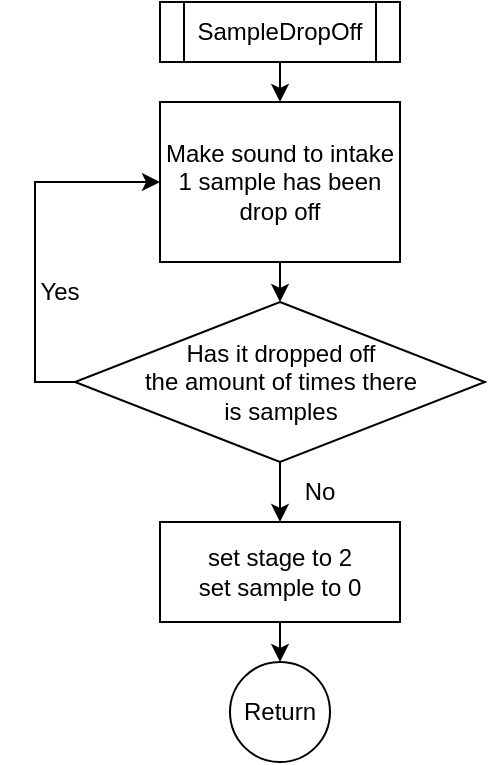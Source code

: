 <mxfile version="22.1.8" type="device">
  <diagram name="Page-1" id="WC3z1jcUyI-2D93L1_Cb">
    <mxGraphModel dx="564" dy="1338" grid="1" gridSize="10" guides="1" tooltips="1" connect="1" arrows="1" fold="1" page="1" pageScale="1" pageWidth="850" pageHeight="1100" math="0" shadow="0">
      <root>
        <mxCell id="0" />
        <mxCell id="1" parent="0" />
        <mxCell id="7PUeAql6gU7AQ2nw7Csy-5" style="edgeStyle=orthogonalEdgeStyle;rounded=0;orthogonalLoop=1;jettySize=auto;html=1;exitX=0.5;exitY=1;exitDx=0;exitDy=0;entryX=0.5;entryY=0;entryDx=0;entryDy=0;" edge="1" parent="1" source="7PUeAql6gU7AQ2nw7Csy-1" target="7PUeAql6gU7AQ2nw7Csy-4">
          <mxGeometry relative="1" as="geometry" />
        </mxCell>
        <mxCell id="7PUeAql6gU7AQ2nw7Csy-1" value="SampleDropOff" style="shape=process;whiteSpace=wrap;html=1;backgroundOutline=1;" vertex="1" parent="1">
          <mxGeometry x="210" y="110" width="120" height="30" as="geometry" />
        </mxCell>
        <mxCell id="7PUeAql6gU7AQ2nw7Csy-7" style="edgeStyle=orthogonalEdgeStyle;rounded=0;orthogonalLoop=1;jettySize=auto;html=1;exitX=0.5;exitY=1;exitDx=0;exitDy=0;entryX=0.5;entryY=0;entryDx=0;entryDy=0;" edge="1" parent="1" source="7PUeAql6gU7AQ2nw7Csy-4" target="7PUeAql6gU7AQ2nw7Csy-6">
          <mxGeometry relative="1" as="geometry" />
        </mxCell>
        <mxCell id="7PUeAql6gU7AQ2nw7Csy-4" value="Make sound to intake 1 sample has been drop off" style="rounded=0;whiteSpace=wrap;html=1;" vertex="1" parent="1">
          <mxGeometry x="210" y="160" width="120" height="80" as="geometry" />
        </mxCell>
        <mxCell id="7PUeAql6gU7AQ2nw7Csy-8" style="edgeStyle=orthogonalEdgeStyle;rounded=0;orthogonalLoop=1;jettySize=auto;html=1;exitX=0;exitY=0.5;exitDx=0;exitDy=0;entryX=0;entryY=0.5;entryDx=0;entryDy=0;" edge="1" parent="1" source="7PUeAql6gU7AQ2nw7Csy-6" target="7PUeAql6gU7AQ2nw7Csy-4">
          <mxGeometry relative="1" as="geometry" />
        </mxCell>
        <mxCell id="7PUeAql6gU7AQ2nw7Csy-11" style="edgeStyle=orthogonalEdgeStyle;rounded=0;orthogonalLoop=1;jettySize=auto;html=1;exitX=0.5;exitY=1;exitDx=0;exitDy=0;entryX=0.5;entryY=0;entryDx=0;entryDy=0;" edge="1" parent="1" source="7PUeAql6gU7AQ2nw7Csy-6" target="7PUeAql6gU7AQ2nw7Csy-13">
          <mxGeometry relative="1" as="geometry">
            <mxPoint x="270" y="380" as="targetPoint" />
          </mxGeometry>
        </mxCell>
        <mxCell id="7PUeAql6gU7AQ2nw7Csy-6" value="Has it dropped off &lt;br&gt;the amount of times there &lt;br&gt;is samples" style="rhombus;whiteSpace=wrap;html=1;" vertex="1" parent="1">
          <mxGeometry x="167.5" y="260" width="205" height="80" as="geometry" />
        </mxCell>
        <mxCell id="7PUeAql6gU7AQ2nw7Csy-9" value="Yes" style="text;html=1;strokeColor=none;fillColor=none;align=center;verticalAlign=middle;whiteSpace=wrap;rounded=0;" vertex="1" parent="1">
          <mxGeometry x="130" y="240" width="60" height="30" as="geometry" />
        </mxCell>
        <mxCell id="7PUeAql6gU7AQ2nw7Csy-10" value="Return" style="ellipse;whiteSpace=wrap;html=1;aspect=fixed;" vertex="1" parent="1">
          <mxGeometry x="245" y="440" width="50" height="50" as="geometry" />
        </mxCell>
        <mxCell id="7PUeAql6gU7AQ2nw7Csy-12" value="No" style="text;html=1;strokeColor=none;fillColor=none;align=center;verticalAlign=middle;whiteSpace=wrap;rounded=0;" vertex="1" parent="1">
          <mxGeometry x="260" y="340" width="60" height="30" as="geometry" />
        </mxCell>
        <mxCell id="7PUeAql6gU7AQ2nw7Csy-14" style="edgeStyle=orthogonalEdgeStyle;rounded=0;orthogonalLoop=1;jettySize=auto;html=1;exitX=0.5;exitY=1;exitDx=0;exitDy=0;entryX=0.5;entryY=0;entryDx=0;entryDy=0;" edge="1" parent="1" source="7PUeAql6gU7AQ2nw7Csy-13" target="7PUeAql6gU7AQ2nw7Csy-10">
          <mxGeometry relative="1" as="geometry" />
        </mxCell>
        <mxCell id="7PUeAql6gU7AQ2nw7Csy-13" value="set stage to 2&lt;br&gt;set sample to 0" style="rounded=0;whiteSpace=wrap;html=1;" vertex="1" parent="1">
          <mxGeometry x="210" y="370" width="120" height="50" as="geometry" />
        </mxCell>
      </root>
    </mxGraphModel>
  </diagram>
</mxfile>
